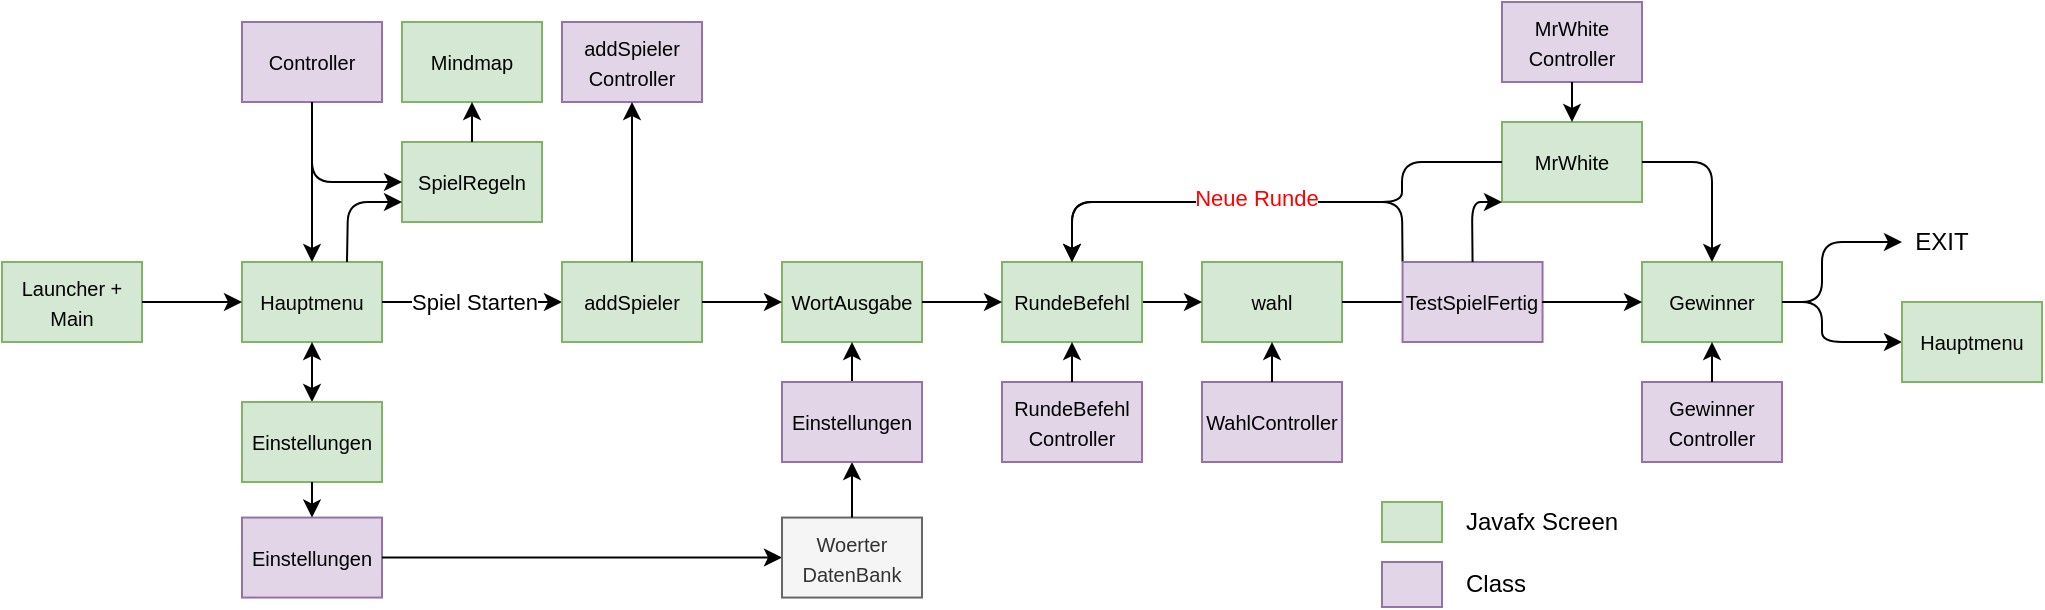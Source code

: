 <mxfile version="13.9.8" type="github">
  <diagram id="07fea595-8f29-1299-0266-81d95cde20df" name="Page-1">
    <mxGraphModel dx="1140" dy="696" grid="1" gridSize="10" guides="1" tooltips="1" connect="1" arrows="1" fold="1" page="1" pageScale="1" pageWidth="1169" pageHeight="827" background="#ffffff" math="0" shadow="0">
      <root>
        <mxCell id="0" />
        <mxCell id="1" parent="0" />
        <mxCell id="GGqNnpD6s73FxNccc7Wh-752" value="&lt;font size=&quot;1&quot;&gt;Hauptmenu&lt;/font&gt;" style="rounded=0;whiteSpace=wrap;html=1;fillColor=#d5e8d4;strokeColor=#82b366;" parent="1" vertex="1">
          <mxGeometry x="140" y="390" width="70" height="40" as="geometry" />
        </mxCell>
        <mxCell id="GGqNnpD6s73FxNccc7Wh-757" value="" style="rounded=0;whiteSpace=wrap;html=1;fillColor=#d5e8d4;strokeColor=#82b366;" parent="1" vertex="1">
          <mxGeometry x="710" y="510" width="30" height="20" as="geometry" />
        </mxCell>
        <mxCell id="GGqNnpD6s73FxNccc7Wh-758" value="Javafx Screen" style="text;html=1;strokeColor=none;fillColor=none;align=left;verticalAlign=middle;whiteSpace=wrap;rounded=0;" parent="1" vertex="1">
          <mxGeometry x="750" y="510" width="80" height="20" as="geometry" />
        </mxCell>
        <mxCell id="GGqNnpD6s73FxNccc7Wh-762" value="" style="rounded=0;whiteSpace=wrap;html=1;fillColor=#e1d5e7;strokeColor=#9673a6;" parent="1" vertex="1">
          <mxGeometry x="710" y="540" width="30" height="22.5" as="geometry" />
        </mxCell>
        <mxCell id="GGqNnpD6s73FxNccc7Wh-763" value="Class" style="text;html=1;strokeColor=none;fillColor=none;align=left;verticalAlign=middle;whiteSpace=wrap;rounded=0;" parent="1" vertex="1">
          <mxGeometry x="750" y="541.25" width="80" height="20" as="geometry" />
        </mxCell>
        <mxCell id="GGqNnpD6s73FxNccc7Wh-767" value="&lt;font size=&quot;1&quot;&gt;SpielRegeln&lt;/font&gt;" style="rounded=0;whiteSpace=wrap;html=1;fillColor=#d5e8d4;strokeColor=#82b366;" parent="1" vertex="1">
          <mxGeometry x="220" y="330" width="70" height="40" as="geometry" />
        </mxCell>
        <mxCell id="GGqNnpD6s73FxNccc7Wh-774" value="" style="endArrow=classic;html=1;exitX=1;exitY=0.5;exitDx=0;exitDy=0;entryX=0;entryY=0.5;entryDx=0;entryDy=0;" parent="1" source="GGqNnpD6s73FxNccc7Wh-752" target="GGqNnpD6s73FxNccc7Wh-776" edge="1">
          <mxGeometry width="50" height="50" relative="1" as="geometry">
            <mxPoint x="250" y="560" as="sourcePoint" />
            <mxPoint x="390" y="410" as="targetPoint" />
          </mxGeometry>
        </mxCell>
        <mxCell id="GGqNnpD6s73FxNccc7Wh-780" value="Spiel Starten" style="edgeLabel;html=1;align=center;verticalAlign=middle;resizable=0;points=[];" parent="GGqNnpD6s73FxNccc7Wh-774" vertex="1" connectable="0">
          <mxGeometry x="-0.21" y="1" relative="1" as="geometry">
            <mxPoint x="10" y="1" as="offset" />
          </mxGeometry>
        </mxCell>
        <mxCell id="GGqNnpD6s73FxNccc7Wh-776" value="&lt;font size=&quot;1&quot;&gt;addSpieler&lt;/font&gt;" style="rounded=0;whiteSpace=wrap;html=1;fillColor=#d5e8d4;strokeColor=#82b366;" parent="1" vertex="1">
          <mxGeometry x="300" y="390" width="70" height="40" as="geometry" />
        </mxCell>
        <mxCell id="GGqNnpD6s73FxNccc7Wh-782" value="&lt;font size=&quot;1&quot;&gt;WortAusgabe&lt;/font&gt;" style="rounded=0;whiteSpace=wrap;html=1;fillColor=#d5e8d4;strokeColor=#82b366;" parent="1" vertex="1">
          <mxGeometry x="410" y="390" width="70" height="40" as="geometry" />
        </mxCell>
        <mxCell id="GGqNnpD6s73FxNccc7Wh-785" value="" style="endArrow=classic;html=1;exitX=1;exitY=0.5;exitDx=0;exitDy=0;entryX=0;entryY=0.5;entryDx=0;entryDy=0;" parent="1" source="GGqNnpD6s73FxNccc7Wh-776" target="GGqNnpD6s73FxNccc7Wh-782" edge="1">
          <mxGeometry width="50" height="50" relative="1" as="geometry">
            <mxPoint x="395" y="400" as="sourcePoint" />
            <mxPoint x="395" y="365" as="targetPoint" />
          </mxGeometry>
        </mxCell>
        <mxCell id="GGqNnpD6s73FxNccc7Wh-786" value="&lt;font size=&quot;1&quot;&gt;wahl&lt;/font&gt;" style="rounded=0;whiteSpace=wrap;html=1;fillColor=#d5e8d4;strokeColor=#82b366;" parent="1" vertex="1">
          <mxGeometry x="620" y="390" width="70" height="40" as="geometry" />
        </mxCell>
        <mxCell id="GGqNnpD6s73FxNccc7Wh-787" value="" style="endArrow=classic;html=1;exitX=1;exitY=0.5;exitDx=0;exitDy=0;entryX=0;entryY=0.5;entryDx=0;entryDy=0;" parent="1" source="GGqNnpD6s73FxNccc7Wh-788" target="GGqNnpD6s73FxNccc7Wh-786" edge="1">
          <mxGeometry width="50" height="50" relative="1" as="geometry">
            <mxPoint x="430" y="420" as="sourcePoint" />
            <mxPoint x="470" y="420" as="targetPoint" />
          </mxGeometry>
        </mxCell>
        <mxCell id="GGqNnpD6s73FxNccc7Wh-788" value="&lt;font size=&quot;1&quot;&gt;RundeBefehl&lt;/font&gt;" style="rounded=0;whiteSpace=wrap;html=1;fillColor=#d5e8d4;strokeColor=#82b366;" parent="1" vertex="1">
          <mxGeometry x="520" y="390" width="70" height="40" as="geometry" />
        </mxCell>
        <mxCell id="GGqNnpD6s73FxNccc7Wh-789" value="" style="endArrow=classic;html=1;exitX=1;exitY=0.5;exitDx=0;exitDy=0;entryX=0;entryY=0.5;entryDx=0;entryDy=0;" parent="1" source="GGqNnpD6s73FxNccc7Wh-782" target="GGqNnpD6s73FxNccc7Wh-788" edge="1">
          <mxGeometry width="50" height="50" relative="1" as="geometry">
            <mxPoint x="430" y="420" as="sourcePoint" />
            <mxPoint x="470" y="420" as="targetPoint" />
          </mxGeometry>
        </mxCell>
        <mxCell id="GGqNnpD6s73FxNccc7Wh-792" value="&lt;font size=&quot;1&quot;&gt;addSpieler&lt;br&gt;Controller&lt;/font&gt;" style="rounded=0;whiteSpace=wrap;html=1;fillColor=#e1d5e7;strokeColor=#9673a6;" parent="1" vertex="1">
          <mxGeometry x="300" y="270" width="70" height="40" as="geometry" />
        </mxCell>
        <mxCell id="GGqNnpD6s73FxNccc7Wh-804" value="&lt;font size=&quot;1&quot;&gt;MrWhite&lt;/font&gt;" style="rounded=0;whiteSpace=wrap;html=1;fillColor=#d5e8d4;strokeColor=#82b366;" parent="1" vertex="1">
          <mxGeometry x="770" y="320" width="70" height="40" as="geometry" />
        </mxCell>
        <mxCell id="GGqNnpD6s73FxNccc7Wh-805" value="" style="endArrow=classic;html=1;exitX=1;exitY=0.5;exitDx=0;exitDy=0;entryX=0;entryY=0.5;entryDx=0;entryDy=0;" parent="1" source="GGqNnpD6s73FxNccc7Wh-786" edge="1">
          <mxGeometry width="50" height="50" relative="1" as="geometry">
            <mxPoint x="650" y="420" as="sourcePoint" />
            <mxPoint x="730" y="410" as="targetPoint" />
          </mxGeometry>
        </mxCell>
        <mxCell id="GGqNnpD6s73FxNccc7Wh-809" value="" style="endArrow=classic;html=1;exitX=0;exitY=0;exitDx=0;exitDy=0;entryX=0.5;entryY=0;entryDx=0;entryDy=0;" parent="1" source="qMFQuaJ39DnEtCGs4nc1-40" target="GGqNnpD6s73FxNccc7Wh-788" edge="1">
          <mxGeometry width="50" height="50" relative="1" as="geometry">
            <mxPoint x="850" y="420" as="sourcePoint" />
            <mxPoint x="910.0" y="420" as="targetPoint" />
            <Array as="points">
              <mxPoint x="720" y="360" />
              <mxPoint x="555" y="360" />
            </Array>
          </mxGeometry>
        </mxCell>
        <mxCell id="qMFQuaJ39DnEtCGs4nc1-3" value="&lt;font size=&quot;1&quot;&gt;Controller&lt;/font&gt;" style="rounded=0;whiteSpace=wrap;html=1;fillColor=#e1d5e7;strokeColor=#9673a6;" vertex="1" parent="1">
          <mxGeometry x="140" y="270" width="70" height="40" as="geometry" />
        </mxCell>
        <mxCell id="qMFQuaJ39DnEtCGs4nc1-7" value="" style="endArrow=classic;startArrow=classic;html=1;entryX=0.5;entryY=1;entryDx=0;entryDy=0;exitX=0.5;exitY=0;exitDx=0;exitDy=0;" edge="1" parent="1" source="qMFQuaJ39DnEtCGs4nc1-8" target="GGqNnpD6s73FxNccc7Wh-752">
          <mxGeometry width="50" height="50" relative="1" as="geometry">
            <mxPoint x="80" y="450" as="sourcePoint" />
            <mxPoint x="220" y="440" as="targetPoint" />
            <Array as="points" />
          </mxGeometry>
        </mxCell>
        <mxCell id="qMFQuaJ39DnEtCGs4nc1-8" value="&lt;font size=&quot;1&quot;&gt;Einstellungen&lt;/font&gt;" style="rounded=0;whiteSpace=wrap;html=1;fillColor=#d5e8d4;strokeColor=#82b366;" vertex="1" parent="1">
          <mxGeometry x="140" y="460" width="70" height="40" as="geometry" />
        </mxCell>
        <mxCell id="qMFQuaJ39DnEtCGs4nc1-9" value="&lt;font size=&quot;1&quot;&gt;Einstellungen&lt;/font&gt;" style="rounded=0;whiteSpace=wrap;html=1;fillColor=#e1d5e7;strokeColor=#9673a6;" vertex="1" parent="1">
          <mxGeometry x="140" y="517.78" width="70" height="40" as="geometry" />
        </mxCell>
        <mxCell id="qMFQuaJ39DnEtCGs4nc1-13" value="&lt;font size=&quot;1&quot;&gt;Mindmap&lt;/font&gt;" style="rounded=0;whiteSpace=wrap;html=1;fillColor=#d5e8d4;strokeColor=#82b366;" vertex="1" parent="1">
          <mxGeometry x="220" y="270" width="70" height="40" as="geometry" />
        </mxCell>
        <mxCell id="qMFQuaJ39DnEtCGs4nc1-18" value="" style="endArrow=classic;html=1;exitX=0.5;exitY=0;exitDx=0;exitDy=0;entryX=0.5;entryY=1;entryDx=0;entryDy=0;" edge="1" parent="1" source="GGqNnpD6s73FxNccc7Wh-776" target="GGqNnpD6s73FxNccc7Wh-792">
          <mxGeometry width="50" height="50" relative="1" as="geometry">
            <mxPoint x="815" y="400" as="sourcePoint" />
            <mxPoint x="815" y="310" as="targetPoint" />
          </mxGeometry>
        </mxCell>
        <mxCell id="qMFQuaJ39DnEtCGs4nc1-23" value="" style="endArrow=classic;html=1;exitX=0.5;exitY=1;exitDx=0;exitDy=0;entryX=0.5;entryY=0;entryDx=0;entryDy=0;" edge="1" parent="1" source="qMFQuaJ39DnEtCGs4nc1-8" target="qMFQuaJ39DnEtCGs4nc1-9">
          <mxGeometry width="50" height="50" relative="1" as="geometry">
            <mxPoint x="815" y="400" as="sourcePoint" />
            <mxPoint x="815" y="310" as="targetPoint" />
          </mxGeometry>
        </mxCell>
        <mxCell id="qMFQuaJ39DnEtCGs4nc1-24" value="&lt;font size=&quot;1&quot;&gt;Launcher + Main&lt;/font&gt;" style="rounded=0;whiteSpace=wrap;html=1;fillColor=#d5e8d4;strokeColor=#82b366;" vertex="1" parent="1">
          <mxGeometry x="20" y="390" width="70" height="40" as="geometry" />
        </mxCell>
        <mxCell id="qMFQuaJ39DnEtCGs4nc1-25" value="" style="endArrow=classic;html=1;exitX=1;exitY=0.5;exitDx=0;exitDy=0;entryX=0;entryY=0.5;entryDx=0;entryDy=0;" edge="1" parent="1" source="qMFQuaJ39DnEtCGs4nc1-24" target="GGqNnpD6s73FxNccc7Wh-752">
          <mxGeometry width="50" height="50" relative="1" as="geometry">
            <mxPoint x="435" y="400" as="sourcePoint" />
            <mxPoint x="435" y="310" as="targetPoint" />
          </mxGeometry>
        </mxCell>
        <mxCell id="qMFQuaJ39DnEtCGs4nc1-32" value="" style="edgeStyle=orthogonalEdgeStyle;rounded=0;orthogonalLoop=1;jettySize=auto;html=1;exitX=1;exitY=0.5;exitDx=0;exitDy=0;entryX=0;entryY=0.5;entryDx=0;entryDy=0;" edge="1" parent="1" source="qMFQuaJ39DnEtCGs4nc1-9" target="qMFQuaJ39DnEtCGs4nc1-26">
          <mxGeometry relative="1" as="geometry">
            <mxPoint x="330" y="680" as="targetPoint" />
          </mxGeometry>
        </mxCell>
        <mxCell id="qMFQuaJ39DnEtCGs4nc1-26" value="&lt;font size=&quot;1&quot;&gt;Woerter&lt;br&gt;DatenBank&lt;/font&gt;" style="rounded=0;whiteSpace=wrap;html=1;fillColor=#f5f5f5;strokeColor=#666666;fontColor=#333333;" vertex="1" parent="1">
          <mxGeometry x="410" y="517.78" width="70" height="40" as="geometry" />
        </mxCell>
        <mxCell id="qMFQuaJ39DnEtCGs4nc1-31" value="" style="endArrow=classic;html=1;exitX=0.5;exitY=0;exitDx=0;exitDy=0;" edge="1" parent="1" source="qMFQuaJ39DnEtCGs4nc1-34">
          <mxGeometry width="50" height="50" relative="1" as="geometry">
            <mxPoint x="445" y="450" as="sourcePoint" />
            <mxPoint x="445" y="430" as="targetPoint" />
          </mxGeometry>
        </mxCell>
        <mxCell id="qMFQuaJ39DnEtCGs4nc1-33" value="" style="edgeStyle=orthogonalEdgeStyle;rounded=0;orthogonalLoop=1;jettySize=auto;html=1;exitX=0.5;exitY=0;exitDx=0;exitDy=0;entryX=0.5;entryY=1;entryDx=0;entryDy=0;" edge="1" parent="1" source="qMFQuaJ39DnEtCGs4nc1-26" target="qMFQuaJ39DnEtCGs4nc1-34">
          <mxGeometry relative="1" as="geometry">
            <mxPoint x="220" y="547.78" as="sourcePoint" />
            <mxPoint x="490" y="510" as="targetPoint" />
          </mxGeometry>
        </mxCell>
        <mxCell id="qMFQuaJ39DnEtCGs4nc1-34" value="&lt;font size=&quot;1&quot;&gt;Einstellungen&lt;/font&gt;" style="rounded=0;whiteSpace=wrap;html=1;fillColor=#e1d5e7;strokeColor=#9673a6;" vertex="1" parent="1">
          <mxGeometry x="410" y="450" width="70" height="40" as="geometry" />
        </mxCell>
        <mxCell id="qMFQuaJ39DnEtCGs4nc1-36" value="&lt;font size=&quot;1&quot;&gt;RundeBefehl Controller&lt;/font&gt;" style="rounded=0;whiteSpace=wrap;html=1;fillColor=#e1d5e7;strokeColor=#9673a6;" vertex="1" parent="1">
          <mxGeometry x="520" y="450" width="70" height="40" as="geometry" />
        </mxCell>
        <mxCell id="qMFQuaJ39DnEtCGs4nc1-37" value="" style="endArrow=classic;html=1;exitX=0.5;exitY=0;exitDx=0;exitDy=0;entryX=0.5;entryY=1;entryDx=0;entryDy=0;" edge="1" parent="1" source="qMFQuaJ39DnEtCGs4nc1-36" target="GGqNnpD6s73FxNccc7Wh-788">
          <mxGeometry width="50" height="50" relative="1" as="geometry">
            <mxPoint x="455" y="460" as="sourcePoint" />
            <mxPoint x="455" y="440" as="targetPoint" />
          </mxGeometry>
        </mxCell>
        <mxCell id="qMFQuaJ39DnEtCGs4nc1-38" value="&lt;font size=&quot;1&quot;&gt;WahlController&lt;/font&gt;" style="rounded=0;whiteSpace=wrap;html=1;fillColor=#e1d5e7;strokeColor=#9673a6;" vertex="1" parent="1">
          <mxGeometry x="620" y="450" width="70" height="40" as="geometry" />
        </mxCell>
        <mxCell id="qMFQuaJ39DnEtCGs4nc1-39" value="" style="endArrow=classic;html=1;exitX=0.5;exitY=0;exitDx=0;exitDy=0;entryX=0.5;entryY=1;entryDx=0;entryDy=0;" edge="1" parent="1" source="qMFQuaJ39DnEtCGs4nc1-38" target="GGqNnpD6s73FxNccc7Wh-786">
          <mxGeometry width="50" height="50" relative="1" as="geometry">
            <mxPoint x="565" y="460" as="sourcePoint" />
            <mxPoint x="565" y="440" as="targetPoint" />
          </mxGeometry>
        </mxCell>
        <mxCell id="qMFQuaJ39DnEtCGs4nc1-40" value="&lt;font size=&quot;1&quot;&gt;TestSpielFertig&lt;/font&gt;" style="rounded=0;whiteSpace=wrap;html=1;fillColor=#e1d5e7;strokeColor=#9673a6;" vertex="1" parent="1">
          <mxGeometry x="720.28" y="390" width="70" height="40" as="geometry" />
        </mxCell>
        <mxCell id="qMFQuaJ39DnEtCGs4nc1-42" value="" style="endArrow=classic;html=1;exitX=0.5;exitY=0;exitDx=0;exitDy=0;entryX=0;entryY=1;entryDx=0;entryDy=0;" edge="1" parent="1" source="qMFQuaJ39DnEtCGs4nc1-40" target="GGqNnpD6s73FxNccc7Wh-804">
          <mxGeometry width="50" height="50" relative="1" as="geometry">
            <mxPoint x="1100" y="380" as="sourcePoint" />
            <mxPoint x="710" y="290" as="targetPoint" />
            <Array as="points">
              <mxPoint x="755" y="360" />
            </Array>
          </mxGeometry>
        </mxCell>
        <mxCell id="qMFQuaJ39DnEtCGs4nc1-43" value="&lt;font size=&quot;1&quot;&gt;Gewinner&lt;/font&gt;" style="rounded=0;whiteSpace=wrap;html=1;fillColor=#d5e8d4;strokeColor=#82b366;" vertex="1" parent="1">
          <mxGeometry x="840" y="390" width="70" height="40" as="geometry" />
        </mxCell>
        <mxCell id="qMFQuaJ39DnEtCGs4nc1-46" value="" style="endArrow=classic;html=1;entryX=0;entryY=0.5;entryDx=0;entryDy=0;" edge="1" parent="1" target="qMFQuaJ39DnEtCGs4nc1-43">
          <mxGeometry width="50" height="50" relative="1" as="geometry">
            <mxPoint x="790" y="410" as="sourcePoint" />
            <mxPoint x="830" y="350" as="targetPoint" />
            <Array as="points" />
          </mxGeometry>
        </mxCell>
        <mxCell id="qMFQuaJ39DnEtCGs4nc1-48" value="&lt;font size=&quot;1&quot;&gt;MrWhite Controller&lt;/font&gt;" style="rounded=0;whiteSpace=wrap;html=1;fillColor=#e1d5e7;strokeColor=#9673a6;" vertex="1" parent="1">
          <mxGeometry x="770" y="260" width="70" height="40" as="geometry" />
        </mxCell>
        <mxCell id="qMFQuaJ39DnEtCGs4nc1-49" value="" style="endArrow=classic;html=1;exitX=1;exitY=0.5;exitDx=0;exitDy=0;entryX=0.5;entryY=0;entryDx=0;entryDy=0;" edge="1" parent="1" source="GGqNnpD6s73FxNccc7Wh-804" target="qMFQuaJ39DnEtCGs4nc1-43">
          <mxGeometry width="50" height="50" relative="1" as="geometry">
            <mxPoint x="800" y="420" as="sourcePoint" />
            <mxPoint x="950" y="340" as="targetPoint" />
            <Array as="points">
              <mxPoint x="875" y="340" />
            </Array>
          </mxGeometry>
        </mxCell>
        <mxCell id="qMFQuaJ39DnEtCGs4nc1-50" value="" style="endArrow=classic;html=1;entryX=0.5;entryY=0;entryDx=0;entryDy=0;exitX=0.5;exitY=1;exitDx=0;exitDy=0;" edge="1" parent="1" source="qMFQuaJ39DnEtCGs4nc1-48" target="GGqNnpD6s73FxNccc7Wh-804">
          <mxGeometry width="50" height="50" relative="1" as="geometry">
            <mxPoint x="800" y="420" as="sourcePoint" />
            <mxPoint x="920" y="420" as="targetPoint" />
            <Array as="points" />
          </mxGeometry>
        </mxCell>
        <mxCell id="qMFQuaJ39DnEtCGs4nc1-51" value="" style="endArrow=classic;html=1;entryX=0.5;entryY=0;entryDx=0;entryDy=0;exitX=0;exitY=0.5;exitDx=0;exitDy=0;" edge="1" parent="1" source="GGqNnpD6s73FxNccc7Wh-804" target="GGqNnpD6s73FxNccc7Wh-788">
          <mxGeometry width="50" height="50" relative="1" as="geometry">
            <mxPoint x="800" y="420" as="sourcePoint" />
            <mxPoint x="920" y="420" as="targetPoint" />
            <Array as="points">
              <mxPoint x="720" y="340" />
              <mxPoint x="720" y="360" />
              <mxPoint x="630" y="360" />
              <mxPoint x="555" y="360" />
            </Array>
          </mxGeometry>
        </mxCell>
        <mxCell id="qMFQuaJ39DnEtCGs4nc1-52" value="&lt;font color=&quot;#ff0000&quot;&gt;Neue Runde&lt;/font&gt;" style="edgeLabel;html=1;align=center;verticalAlign=middle;resizable=0;points=[];" vertex="1" connectable="0" parent="qMFQuaJ39DnEtCGs4nc1-51">
          <mxGeometry x="0.078" y="-2" relative="1" as="geometry">
            <mxPoint as="offset" />
          </mxGeometry>
        </mxCell>
        <mxCell id="qMFQuaJ39DnEtCGs4nc1-56" value="&lt;font size=&quot;1&quot;&gt;Gewinner Controller&lt;/font&gt;" style="rounded=0;whiteSpace=wrap;html=1;fillColor=#e1d5e7;strokeColor=#9673a6;" vertex="1" parent="1">
          <mxGeometry x="840" y="450" width="70" height="40" as="geometry" />
        </mxCell>
        <mxCell id="qMFQuaJ39DnEtCGs4nc1-57" value="" style="endArrow=classic;html=1;exitX=0.5;exitY=0;exitDx=0;exitDy=0;entryX=0.5;entryY=1;entryDx=0;entryDy=0;" edge="1" parent="1" source="qMFQuaJ39DnEtCGs4nc1-56" target="qMFQuaJ39DnEtCGs4nc1-43">
          <mxGeometry width="50" height="50" relative="1" as="geometry">
            <mxPoint x="665" y="460" as="sourcePoint" />
            <mxPoint x="665" y="440" as="targetPoint" />
          </mxGeometry>
        </mxCell>
        <mxCell id="qMFQuaJ39DnEtCGs4nc1-58" value="" style="endArrow=classic;html=1;exitX=1;exitY=0.5;exitDx=0;exitDy=0;entryX=0;entryY=0.5;entryDx=0;entryDy=0;" edge="1" parent="1" source="qMFQuaJ39DnEtCGs4nc1-43" target="qMFQuaJ39DnEtCGs4nc1-63">
          <mxGeometry width="50" height="50" relative="1" as="geometry">
            <mxPoint x="850" y="350" as="sourcePoint" />
            <mxPoint x="970" y="380" as="targetPoint" />
            <Array as="points">
              <mxPoint x="930" y="410" />
              <mxPoint x="930" y="380" />
            </Array>
          </mxGeometry>
        </mxCell>
        <mxCell id="qMFQuaJ39DnEtCGs4nc1-59" value="" style="endArrow=classic;html=1;entryX=0;entryY=0.5;entryDx=0;entryDy=0;" edge="1" parent="1" target="qMFQuaJ39DnEtCGs4nc1-61">
          <mxGeometry width="50" height="50" relative="1" as="geometry">
            <mxPoint x="910" y="410" as="sourcePoint" />
            <mxPoint x="970" y="430" as="targetPoint" />
            <Array as="points">
              <mxPoint x="930" y="410" />
              <mxPoint x="930" y="430" />
            </Array>
          </mxGeometry>
        </mxCell>
        <mxCell id="qMFQuaJ39DnEtCGs4nc1-61" value="&lt;font size=&quot;1&quot;&gt;Hauptmenu&lt;/font&gt;" style="rounded=0;whiteSpace=wrap;html=1;fillColor=#d5e8d4;strokeColor=#82b366;" vertex="1" parent="1">
          <mxGeometry x="970" y="410" width="70" height="40" as="geometry" />
        </mxCell>
        <mxCell id="qMFQuaJ39DnEtCGs4nc1-63" value="EXIT" style="text;html=1;strokeColor=none;fillColor=none;align=center;verticalAlign=middle;whiteSpace=wrap;rounded=0;" vertex="1" parent="1">
          <mxGeometry x="970" y="370" width="40" height="20" as="geometry" />
        </mxCell>
        <mxCell id="qMFQuaJ39DnEtCGs4nc1-65" value="" style="endArrow=classic;html=1;entryX=0.5;entryY=0;entryDx=0;entryDy=0;exitX=0.5;exitY=1;exitDx=0;exitDy=0;" edge="1" parent="1" source="qMFQuaJ39DnEtCGs4nc1-3" target="GGqNnpD6s73FxNccc7Wh-752">
          <mxGeometry width="50" height="50" relative="1" as="geometry">
            <mxPoint x="150" y="330" as="sourcePoint" />
            <mxPoint x="345" y="320" as="targetPoint" />
            <Array as="points">
              <mxPoint x="175" y="350" />
            </Array>
          </mxGeometry>
        </mxCell>
        <mxCell id="qMFQuaJ39DnEtCGs4nc1-67" value="" style="endArrow=classic;html=1;entryX=0;entryY=0.5;entryDx=0;entryDy=0;exitX=0.5;exitY=1;exitDx=0;exitDy=0;" edge="1" parent="1" source="qMFQuaJ39DnEtCGs4nc1-3" target="GGqNnpD6s73FxNccc7Wh-767">
          <mxGeometry width="50" height="50" relative="1" as="geometry">
            <mxPoint x="140" y="350" as="sourcePoint" />
            <mxPoint x="185" y="400" as="targetPoint" />
            <Array as="points">
              <mxPoint x="175" y="350" />
            </Array>
          </mxGeometry>
        </mxCell>
        <mxCell id="qMFQuaJ39DnEtCGs4nc1-68" value="" style="endArrow=classic;html=1;entryX=0;entryY=0.75;entryDx=0;entryDy=0;exitX=0.75;exitY=0;exitDx=0;exitDy=0;" edge="1" parent="1" source="GGqNnpD6s73FxNccc7Wh-752" target="GGqNnpD6s73FxNccc7Wh-767">
          <mxGeometry width="50" height="50" relative="1" as="geometry">
            <mxPoint x="150" y="360" as="sourcePoint" />
            <mxPoint x="185" y="400" as="targetPoint" />
            <Array as="points">
              <mxPoint x="193" y="360" />
            </Array>
          </mxGeometry>
        </mxCell>
        <mxCell id="qMFQuaJ39DnEtCGs4nc1-70" value="" style="endArrow=classic;html=1;entryX=0.5;entryY=1;entryDx=0;entryDy=0;exitX=0.5;exitY=0;exitDx=0;exitDy=0;" edge="1" parent="1" source="GGqNnpD6s73FxNccc7Wh-767" target="qMFQuaJ39DnEtCGs4nc1-13">
          <mxGeometry width="50" height="50" relative="1" as="geometry">
            <mxPoint x="202.5" y="400" as="sourcePoint" />
            <mxPoint x="220" y="370" as="targetPoint" />
            <Array as="points" />
          </mxGeometry>
        </mxCell>
      </root>
    </mxGraphModel>
  </diagram>
</mxfile>
